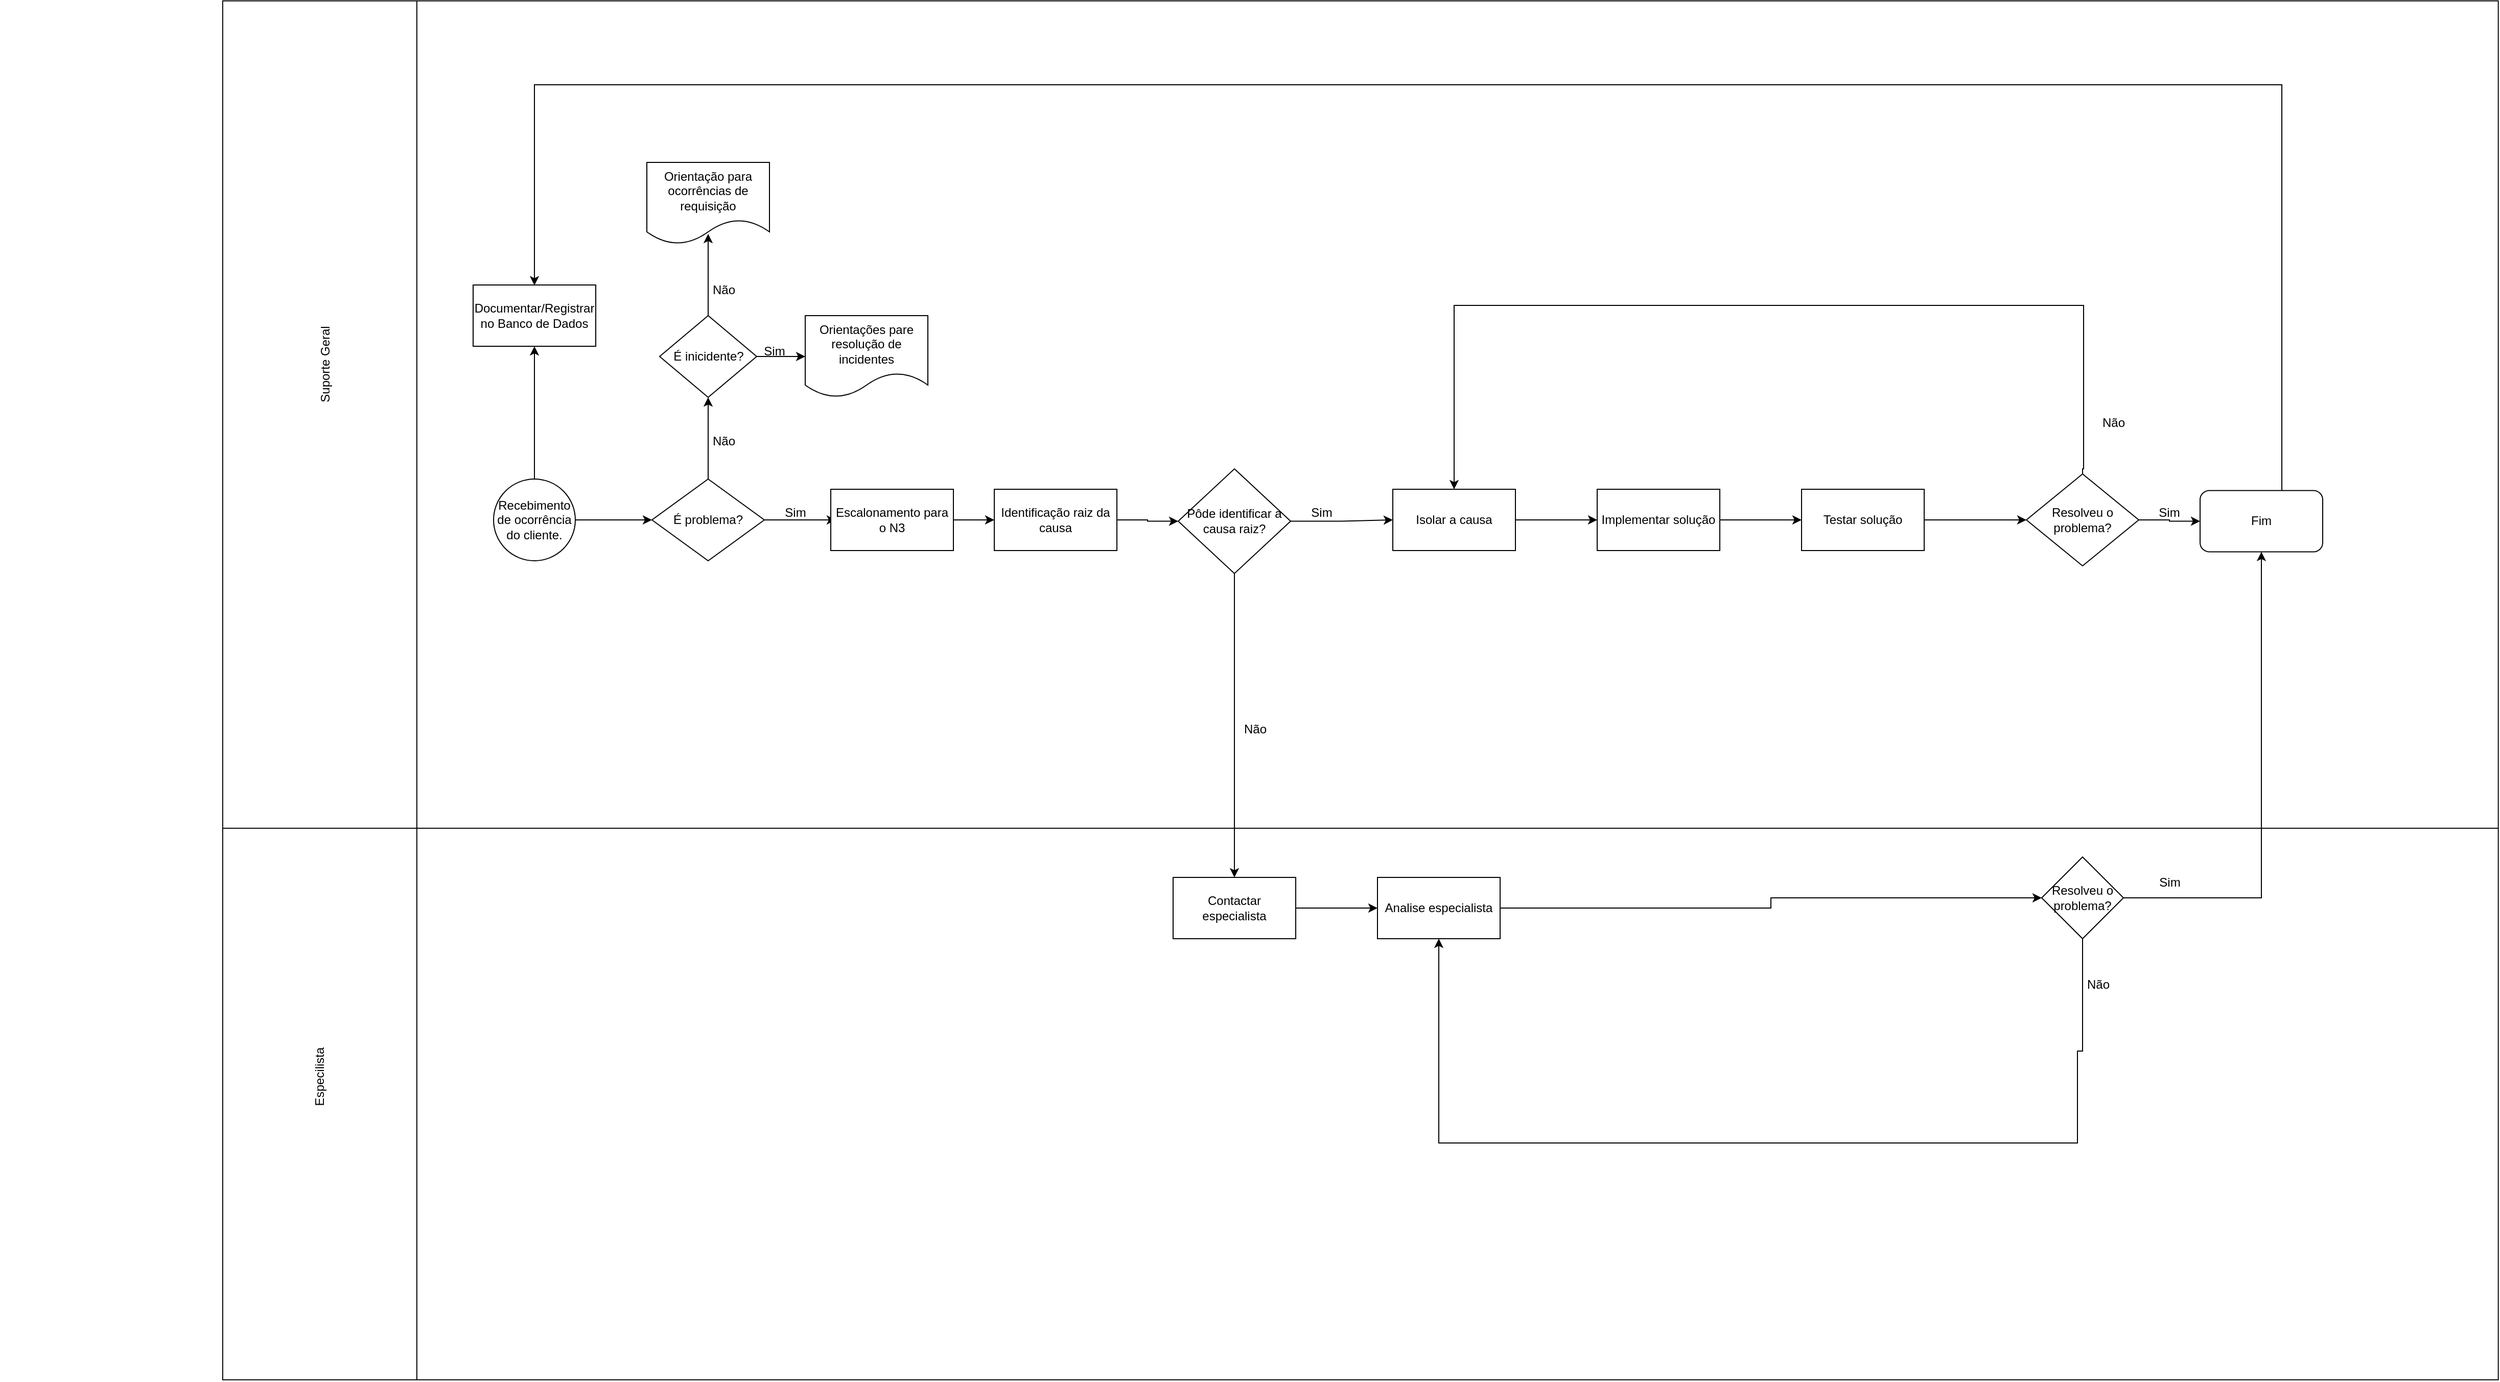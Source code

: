<mxfile version="24.4.4" type="device">
  <diagram name="Página-1" id="WSGeGdaO_5mx0T8tkTil">
    <mxGraphModel dx="2892" dy="2385" grid="1" gridSize="10" guides="1" tooltips="1" connect="1" arrows="1" fold="1" page="1" pageScale="1" pageWidth="980" pageHeight="1390" math="0" shadow="0">
      <root>
        <mxCell id="0" />
        <mxCell id="1" parent="0" />
        <mxCell id="KBQ181_9xrRRUc-GxGLQ-47" value="" style="shape=internalStorage;whiteSpace=wrap;html=1;backgroundOutline=1;rotation=-90;dx=540;dy=190;" vertex="1" parent="1">
          <mxGeometry x="263.38" y="-576.62" width="1350" height="2226.92" as="geometry" />
        </mxCell>
        <mxCell id="KBQ181_9xrRRUc-GxGLQ-3" style="edgeStyle=orthogonalEdgeStyle;rounded=0;orthogonalLoop=1;jettySize=auto;html=1;" edge="1" parent="1" source="KBQ181_9xrRRUc-GxGLQ-1" target="KBQ181_9xrRRUc-GxGLQ-4">
          <mxGeometry relative="1" as="geometry">
            <mxPoint x="280" y="370" as="targetPoint" />
          </mxGeometry>
        </mxCell>
        <mxCell id="KBQ181_9xrRRUc-GxGLQ-39" style="edgeStyle=orthogonalEdgeStyle;rounded=0;orthogonalLoop=1;jettySize=auto;html=1;entryX=0;entryY=0.5;entryDx=0;entryDy=0;" edge="1" parent="1" source="KBQ181_9xrRRUc-GxGLQ-1" target="KBQ181_9xrRRUc-GxGLQ-6">
          <mxGeometry relative="1" as="geometry" />
        </mxCell>
        <mxCell id="KBQ181_9xrRRUc-GxGLQ-1" value="Recebimento de ocorrência do cliente." style="ellipse;whiteSpace=wrap;html=1;aspect=fixed;" vertex="1" parent="1">
          <mxGeometry x="90" y="330" width="80" height="80" as="geometry" />
        </mxCell>
        <mxCell id="KBQ181_9xrRRUc-GxGLQ-4" value="Documentar/Registrar no Banco de Dados" style="rounded=0;whiteSpace=wrap;html=1;" vertex="1" parent="1">
          <mxGeometry x="70" y="140" width="120" height="60" as="geometry" />
        </mxCell>
        <mxCell id="KBQ181_9xrRRUc-GxGLQ-7" style="edgeStyle=orthogonalEdgeStyle;rounded=0;orthogonalLoop=1;jettySize=auto;html=1;" edge="1" parent="1" source="KBQ181_9xrRRUc-GxGLQ-6">
          <mxGeometry relative="1" as="geometry">
            <mxPoint x="425" y="370" as="targetPoint" />
          </mxGeometry>
        </mxCell>
        <mxCell id="KBQ181_9xrRRUc-GxGLQ-9" style="edgeStyle=orthogonalEdgeStyle;rounded=0;orthogonalLoop=1;jettySize=auto;html=1;" edge="1" parent="1" source="KBQ181_9xrRRUc-GxGLQ-6">
          <mxGeometry relative="1" as="geometry">
            <mxPoint x="300" y="250" as="targetPoint" />
          </mxGeometry>
        </mxCell>
        <mxCell id="KBQ181_9xrRRUc-GxGLQ-6" value="É problema?" style="rhombus;whiteSpace=wrap;html=1;" vertex="1" parent="1">
          <mxGeometry x="245" y="330" width="110" height="80" as="geometry" />
        </mxCell>
        <mxCell id="KBQ181_9xrRRUc-GxGLQ-8" value="Sim" style="text;html=1;align=center;verticalAlign=middle;resizable=0;points=[];autosize=1;strokeColor=none;fillColor=none;" vertex="1" parent="1">
          <mxGeometry x="365" y="348" width="40" height="30" as="geometry" />
        </mxCell>
        <mxCell id="KBQ181_9xrRRUc-GxGLQ-10" value="Não" style="text;html=1;align=center;verticalAlign=middle;resizable=0;points=[];autosize=1;strokeColor=none;fillColor=none;" vertex="1" parent="1">
          <mxGeometry x="290" y="278" width="50" height="30" as="geometry" />
        </mxCell>
        <mxCell id="KBQ181_9xrRRUc-GxGLQ-13" style="edgeStyle=orthogonalEdgeStyle;rounded=0;orthogonalLoop=1;jettySize=auto;html=1;" edge="1" parent="1" source="KBQ181_9xrRRUc-GxGLQ-12" target="KBQ181_9xrRRUc-GxGLQ-14">
          <mxGeometry relative="1" as="geometry">
            <mxPoint x="405" y="210" as="targetPoint" />
          </mxGeometry>
        </mxCell>
        <mxCell id="KBQ181_9xrRRUc-GxGLQ-16" style="edgeStyle=orthogonalEdgeStyle;rounded=0;orthogonalLoop=1;jettySize=auto;html=1;" edge="1" parent="1" source="KBQ181_9xrRRUc-GxGLQ-12">
          <mxGeometry relative="1" as="geometry">
            <mxPoint x="300" y="90" as="targetPoint" />
          </mxGeometry>
        </mxCell>
        <mxCell id="KBQ181_9xrRRUc-GxGLQ-12" value="É inicidente?" style="rhombus;whiteSpace=wrap;html=1;" vertex="1" parent="1">
          <mxGeometry x="252.5" y="170" width="95" height="80" as="geometry" />
        </mxCell>
        <mxCell id="KBQ181_9xrRRUc-GxGLQ-14" value="Orientações pare resolução de incidentes" style="shape=document;whiteSpace=wrap;html=1;boundedLbl=1;" vertex="1" parent="1">
          <mxGeometry x="395" y="170" width="120" height="80" as="geometry" />
        </mxCell>
        <mxCell id="KBQ181_9xrRRUc-GxGLQ-15" value="Sim" style="text;html=1;align=center;verticalAlign=middle;whiteSpace=wrap;rounded=0;" vertex="1" parent="1">
          <mxGeometry x="335" y="190" width="60" height="30" as="geometry" />
        </mxCell>
        <mxCell id="KBQ181_9xrRRUc-GxGLQ-17" value="Não" style="text;html=1;align=center;verticalAlign=middle;resizable=0;points=[];autosize=1;strokeColor=none;fillColor=none;" vertex="1" parent="1">
          <mxGeometry x="290" y="130" width="50" height="30" as="geometry" />
        </mxCell>
        <mxCell id="KBQ181_9xrRRUc-GxGLQ-18" value="Orientação para ocorrências de requisição" style="shape=document;whiteSpace=wrap;html=1;boundedLbl=1;" vertex="1" parent="1">
          <mxGeometry x="240" y="20" width="120" height="80" as="geometry" />
        </mxCell>
        <mxCell id="KBQ181_9xrRRUc-GxGLQ-23" style="edgeStyle=orthogonalEdgeStyle;rounded=0;orthogonalLoop=1;jettySize=auto;html=1;entryX=0;entryY=0.5;entryDx=0;entryDy=0;" edge="1" parent="1" source="KBQ181_9xrRRUc-GxGLQ-21" target="KBQ181_9xrRRUc-GxGLQ-22">
          <mxGeometry relative="1" as="geometry" />
        </mxCell>
        <mxCell id="KBQ181_9xrRRUc-GxGLQ-21" value="Identificação raiz da causa" style="rounded=0;whiteSpace=wrap;html=1;" vertex="1" parent="1">
          <mxGeometry x="580" y="340" width="120" height="60" as="geometry" />
        </mxCell>
        <mxCell id="KBQ181_9xrRRUc-GxGLQ-26" style="edgeStyle=orthogonalEdgeStyle;rounded=0;orthogonalLoop=1;jettySize=auto;html=1;exitX=1;exitY=0.5;exitDx=0;exitDy=0;" edge="1" parent="1" source="KBQ181_9xrRRUc-GxGLQ-22">
          <mxGeometry relative="1" as="geometry">
            <mxPoint x="970" y="370" as="targetPoint" />
          </mxGeometry>
        </mxCell>
        <mxCell id="KBQ181_9xrRRUc-GxGLQ-45" value="" style="edgeStyle=orthogonalEdgeStyle;rounded=0;orthogonalLoop=1;jettySize=auto;html=1;" edge="1" parent="1" source="KBQ181_9xrRRUc-GxGLQ-22" target="KBQ181_9xrRRUc-GxGLQ-44">
          <mxGeometry relative="1" as="geometry" />
        </mxCell>
        <mxCell id="KBQ181_9xrRRUc-GxGLQ-22" value="Pôde identificar a causa raiz?" style="rhombus;whiteSpace=wrap;html=1;" vertex="1" parent="1">
          <mxGeometry x="760" y="320" width="110" height="102.5" as="geometry" />
        </mxCell>
        <mxCell id="KBQ181_9xrRRUc-GxGLQ-27" value="Sim" style="text;html=1;align=center;verticalAlign=middle;resizable=0;points=[];autosize=1;strokeColor=none;fillColor=none;" vertex="1" parent="1">
          <mxGeometry x="880" y="348" width="40" height="30" as="geometry" />
        </mxCell>
        <mxCell id="KBQ181_9xrRRUc-GxGLQ-31" value="" style="edgeStyle=orthogonalEdgeStyle;rounded=0;orthogonalLoop=1;jettySize=auto;html=1;" edge="1" parent="1" source="KBQ181_9xrRRUc-GxGLQ-28" target="KBQ181_9xrRRUc-GxGLQ-30">
          <mxGeometry relative="1" as="geometry" />
        </mxCell>
        <mxCell id="KBQ181_9xrRRUc-GxGLQ-28" value="Isolar a causa" style="rounded=0;whiteSpace=wrap;html=1;" vertex="1" parent="1">
          <mxGeometry x="970" y="340" width="120" height="60" as="geometry" />
        </mxCell>
        <mxCell id="KBQ181_9xrRRUc-GxGLQ-33" value="" style="edgeStyle=orthogonalEdgeStyle;rounded=0;orthogonalLoop=1;jettySize=auto;html=1;" edge="1" parent="1" source="KBQ181_9xrRRUc-GxGLQ-30" target="KBQ181_9xrRRUc-GxGLQ-32">
          <mxGeometry relative="1" as="geometry" />
        </mxCell>
        <mxCell id="KBQ181_9xrRRUc-GxGLQ-30" value="Implementar solução" style="whiteSpace=wrap;html=1;rounded=0;" vertex="1" parent="1">
          <mxGeometry x="1170" y="340" width="120" height="60" as="geometry" />
        </mxCell>
        <mxCell id="KBQ181_9xrRRUc-GxGLQ-35" value="" style="edgeStyle=orthogonalEdgeStyle;rounded=0;orthogonalLoop=1;jettySize=auto;html=1;" edge="1" parent="1" source="KBQ181_9xrRRUc-GxGLQ-32" target="KBQ181_9xrRRUc-GxGLQ-34">
          <mxGeometry relative="1" as="geometry" />
        </mxCell>
        <mxCell id="KBQ181_9xrRRUc-GxGLQ-32" value="Testar solução" style="whiteSpace=wrap;html=1;rounded=0;" vertex="1" parent="1">
          <mxGeometry x="1370" y="340" width="120" height="60" as="geometry" />
        </mxCell>
        <mxCell id="KBQ181_9xrRRUc-GxGLQ-36" style="edgeStyle=orthogonalEdgeStyle;rounded=0;orthogonalLoop=1;jettySize=auto;html=1;entryX=0.5;entryY=0;entryDx=0;entryDy=0;" edge="1" parent="1" source="KBQ181_9xrRRUc-GxGLQ-34" target="KBQ181_9xrRRUc-GxGLQ-28">
          <mxGeometry relative="1" as="geometry">
            <mxPoint x="1030" y="330" as="targetPoint" />
            <Array as="points">
              <mxPoint x="1645" y="320" />
              <mxPoint x="1646" y="320" />
              <mxPoint x="1646" y="160" />
              <mxPoint x="1030" y="160" />
            </Array>
          </mxGeometry>
        </mxCell>
        <mxCell id="KBQ181_9xrRRUc-GxGLQ-51" style="edgeStyle=orthogonalEdgeStyle;rounded=0;orthogonalLoop=1;jettySize=auto;html=1;entryX=0;entryY=0.5;entryDx=0;entryDy=0;" edge="1" parent="1" source="KBQ181_9xrRRUc-GxGLQ-34" target="KBQ181_9xrRRUc-GxGLQ-50">
          <mxGeometry relative="1" as="geometry" />
        </mxCell>
        <mxCell id="KBQ181_9xrRRUc-GxGLQ-34" value="Resolveu o problema?" style="rhombus;whiteSpace=wrap;html=1;rounded=0;" vertex="1" parent="1">
          <mxGeometry x="1590" y="325" width="110" height="90" as="geometry" />
        </mxCell>
        <mxCell id="KBQ181_9xrRRUc-GxGLQ-37" value="Não" style="text;html=1;align=center;verticalAlign=middle;resizable=0;points=[];autosize=1;strokeColor=none;fillColor=none;" vertex="1" parent="1">
          <mxGeometry x="1650" y="260" width="50" height="30" as="geometry" />
        </mxCell>
        <mxCell id="KBQ181_9xrRRUc-GxGLQ-42" style="edgeStyle=orthogonalEdgeStyle;rounded=0;orthogonalLoop=1;jettySize=auto;html=1;entryX=0;entryY=0.5;entryDx=0;entryDy=0;" edge="1" parent="1" source="KBQ181_9xrRRUc-GxGLQ-41" target="KBQ181_9xrRRUc-GxGLQ-21">
          <mxGeometry relative="1" as="geometry" />
        </mxCell>
        <mxCell id="KBQ181_9xrRRUc-GxGLQ-41" value="Escalonamento para o N3" style="rounded=0;whiteSpace=wrap;html=1;" vertex="1" parent="1">
          <mxGeometry x="420" y="340" width="120" height="60" as="geometry" />
        </mxCell>
        <mxCell id="KBQ181_9xrRRUc-GxGLQ-67" value="" style="edgeStyle=orthogonalEdgeStyle;rounded=0;orthogonalLoop=1;jettySize=auto;html=1;" edge="1" parent="1" source="KBQ181_9xrRRUc-GxGLQ-44" target="KBQ181_9xrRRUc-GxGLQ-66">
          <mxGeometry relative="1" as="geometry" />
        </mxCell>
        <mxCell id="KBQ181_9xrRRUc-GxGLQ-44" value="Contactar especialista" style="whiteSpace=wrap;html=1;" vertex="1" parent="1">
          <mxGeometry x="755" y="720" width="120" height="60" as="geometry" />
        </mxCell>
        <mxCell id="KBQ181_9xrRRUc-GxGLQ-46" value="Não" style="text;html=1;align=center;verticalAlign=middle;resizable=0;points=[];autosize=1;strokeColor=none;fillColor=none;" vertex="1" parent="1">
          <mxGeometry x="810" y="560" width="50" height="30" as="geometry" />
        </mxCell>
        <mxCell id="KBQ181_9xrRRUc-GxGLQ-62" style="edgeStyle=orthogonalEdgeStyle;rounded=0;orthogonalLoop=1;jettySize=auto;html=1;entryX=0.5;entryY=0;entryDx=0;entryDy=0;" edge="1" parent="1">
          <mxGeometry relative="1" as="geometry">
            <mxPoint x="130" y="140.36" as="targetPoint" />
            <mxPoint x="1840.0" y="345.99" as="sourcePoint" />
            <Array as="points">
              <mxPoint x="1840" y="-56.01" />
              <mxPoint x="130" y="-56.01" />
            </Array>
          </mxGeometry>
        </mxCell>
        <mxCell id="KBQ181_9xrRRUc-GxGLQ-50" value="Fim" style="rounded=1;whiteSpace=wrap;html=1;" vertex="1" parent="1">
          <mxGeometry x="1760" y="341.25" width="120" height="60" as="geometry" />
        </mxCell>
        <mxCell id="KBQ181_9xrRRUc-GxGLQ-58" value="Sim" style="text;html=1;align=center;verticalAlign=middle;whiteSpace=wrap;rounded=0;" vertex="1" parent="1">
          <mxGeometry x="1700" y="348" width="60" height="30" as="geometry" />
        </mxCell>
        <mxCell id="KBQ181_9xrRRUc-GxGLQ-72" value="" style="edgeStyle=orthogonalEdgeStyle;rounded=0;orthogonalLoop=1;jettySize=auto;html=1;" edge="1" parent="1" source="KBQ181_9xrRRUc-GxGLQ-66" target="KBQ181_9xrRRUc-GxGLQ-71">
          <mxGeometry relative="1" as="geometry" />
        </mxCell>
        <mxCell id="KBQ181_9xrRRUc-GxGLQ-66" value="Analise especialista" style="whiteSpace=wrap;html=1;" vertex="1" parent="1">
          <mxGeometry x="955" y="720" width="120" height="60" as="geometry" />
        </mxCell>
        <mxCell id="KBQ181_9xrRRUc-GxGLQ-73" style="edgeStyle=orthogonalEdgeStyle;rounded=0;orthogonalLoop=1;jettySize=auto;html=1;entryX=0.5;entryY=1;entryDx=0;entryDy=0;" edge="1" parent="1" source="KBQ181_9xrRRUc-GxGLQ-71" target="KBQ181_9xrRRUc-GxGLQ-66">
          <mxGeometry relative="1" as="geometry">
            <mxPoint x="1645" y="980" as="targetPoint" />
            <Array as="points">
              <mxPoint x="1645" y="890" />
              <mxPoint x="1640" y="890" />
              <mxPoint x="1640" y="980" />
              <mxPoint x="1015" y="980" />
            </Array>
          </mxGeometry>
        </mxCell>
        <mxCell id="KBQ181_9xrRRUc-GxGLQ-74" style="edgeStyle=orthogonalEdgeStyle;rounded=0;orthogonalLoop=1;jettySize=auto;html=1;entryX=0.5;entryY=1;entryDx=0;entryDy=0;" edge="1" parent="1" source="KBQ181_9xrRRUc-GxGLQ-71" target="KBQ181_9xrRRUc-GxGLQ-50">
          <mxGeometry relative="1" as="geometry" />
        </mxCell>
        <mxCell id="KBQ181_9xrRRUc-GxGLQ-71" value="Resolveu o problema?" style="rhombus;whiteSpace=wrap;html=1;" vertex="1" parent="1">
          <mxGeometry x="1605" y="700" width="80" height="80" as="geometry" />
        </mxCell>
        <mxCell id="KBQ181_9xrRRUc-GxGLQ-75" value="Não" style="text;html=1;align=center;verticalAlign=middle;resizable=0;points=[];autosize=1;strokeColor=none;fillColor=none;" vertex="1" parent="1">
          <mxGeometry x="1635" y="810" width="50" height="30" as="geometry" />
        </mxCell>
        <mxCell id="KBQ181_9xrRRUc-GxGLQ-76" value="Sim" style="text;html=1;align=center;verticalAlign=middle;resizable=0;points=[];autosize=1;strokeColor=none;fillColor=none;" vertex="1" parent="1">
          <mxGeometry x="1710" y="710" width="40" height="30" as="geometry" />
        </mxCell>
        <mxCell id="KBQ181_9xrRRUc-GxGLQ-77" value="Suporte Geral" style="text;html=1;align=center;verticalAlign=middle;whiteSpace=wrap;rounded=0;rotation=-90;" vertex="1" parent="1">
          <mxGeometry x="-380" y="-100" width="610" height="635" as="geometry" />
        </mxCell>
        <mxCell id="KBQ181_9xrRRUc-GxGLQ-78" value="Especilista" style="text;html=1;align=center;verticalAlign=middle;whiteSpace=wrap;rounded=0;rotation=-90;" vertex="1" parent="1">
          <mxGeometry x="-110" y="900" width="60" height="30" as="geometry" />
        </mxCell>
      </root>
    </mxGraphModel>
  </diagram>
</mxfile>

